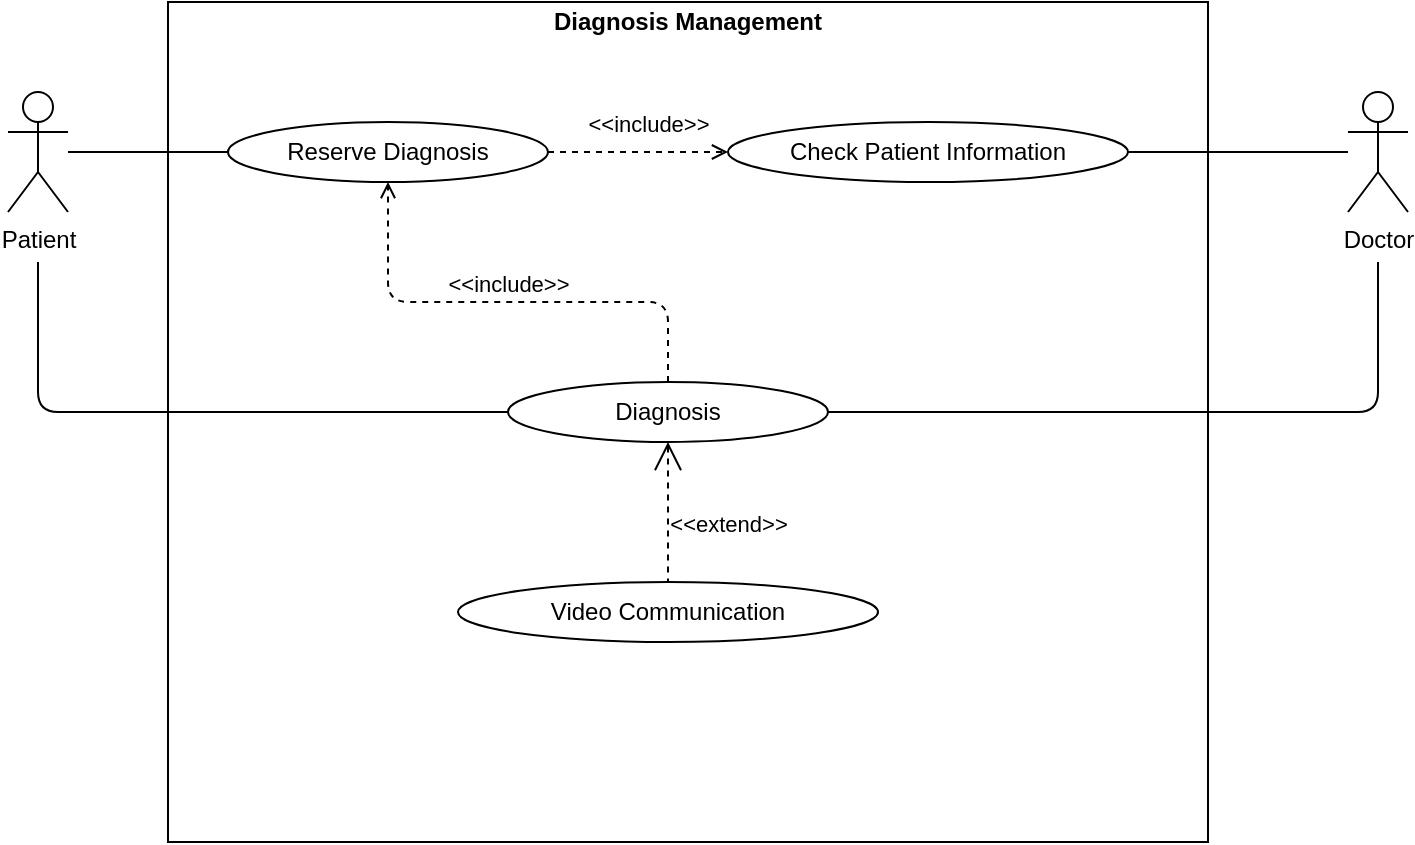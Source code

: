<mxfile version="13.9.9" type="device"><diagram id="f9_kFmap7iL-kR0q2ygJ" name="페이지-1"><mxGraphModel dx="905" dy="672" grid="1" gridSize="10" guides="1" tooltips="1" connect="1" arrows="1" fold="1" page="1" pageScale="1" pageWidth="827" pageHeight="1169" math="0" shadow="0"><root><mxCell id="0"/><mxCell id="1" parent="0"/><mxCell id="8cOYVsPHI5An_K0zpHF0-2" value="" style="rounded=0;whiteSpace=wrap;html=1;" vertex="1" parent="1"><mxGeometry x="160" y="100" width="520" height="420" as="geometry"/></mxCell><mxCell id="8cOYVsPHI5An_K0zpHF0-4" value="Doctor&lt;br&gt;" style="shape=umlActor;verticalLabelPosition=bottom;verticalAlign=top;html=1;outlineConnect=0;" vertex="1" parent="1"><mxGeometry x="750" y="145" width="30" height="60" as="geometry"/></mxCell><mxCell id="8cOYVsPHI5An_K0zpHF0-6" value="Patient&lt;br&gt;" style="shape=umlActor;verticalLabelPosition=bottom;verticalAlign=top;html=1;outlineConnect=0;" vertex="1" parent="1"><mxGeometry x="80" y="145" width="30" height="60" as="geometry"/></mxCell><mxCell id="8cOYVsPHI5An_K0zpHF0-13" value="Diagnosis Management" style="text;html=1;strokeColor=none;fillColor=none;align=center;verticalAlign=middle;whiteSpace=wrap;rounded=0;fontStyle=1" vertex="1" parent="1"><mxGeometry x="345" y="100" width="150" height="20" as="geometry"/></mxCell><mxCell id="8cOYVsPHI5An_K0zpHF0-26" value="Check Patient Information" style="ellipse;whiteSpace=wrap;html=1;" vertex="1" parent="1"><mxGeometry x="440" y="160" width="200" height="30" as="geometry"/></mxCell><mxCell id="8cOYVsPHI5An_K0zpHF0-27" value="Reserve Diagnosis" style="ellipse;whiteSpace=wrap;html=1;" vertex="1" parent="1"><mxGeometry x="190" y="160" width="160" height="30" as="geometry"/></mxCell><mxCell id="8cOYVsPHI5An_K0zpHF0-29" value="&amp;lt;&amp;lt;include&amp;gt;&amp;gt;" style="edgeStyle=none;html=1;endArrow=open;verticalAlign=bottom;dashed=1;labelBackgroundColor=none;" edge="1" parent="1" source="8cOYVsPHI5An_K0zpHF0-27" target="8cOYVsPHI5An_K0zpHF0-26"><mxGeometry x="0.111" y="5" width="160" relative="1" as="geometry"><mxPoint x="460" y="370" as="sourcePoint"/><mxPoint x="620" y="370" as="targetPoint"/><mxPoint as="offset"/></mxGeometry></mxCell><mxCell id="8cOYVsPHI5An_K0zpHF0-43" value="Diagnosis" style="ellipse;whiteSpace=wrap;html=1;" vertex="1" parent="1"><mxGeometry x="330" y="290" width="160" height="30" as="geometry"/></mxCell><mxCell id="8cOYVsPHI5An_K0zpHF0-44" value="Video Communication" style="ellipse;whiteSpace=wrap;html=1;" vertex="1" parent="1"><mxGeometry x="305" y="390" width="210" height="30" as="geometry"/></mxCell><mxCell id="8cOYVsPHI5An_K0zpHF0-46" value="&amp;lt;&amp;lt;extend&amp;gt;&amp;gt;" style="edgeStyle=none;html=1;startArrow=open;endArrow=none;startSize=12;verticalAlign=bottom;dashed=1;labelBackgroundColor=none;exitX=0.5;exitY=1;exitDx=0;exitDy=0;" edge="1" parent="1" source="8cOYVsPHI5An_K0zpHF0-43" target="8cOYVsPHI5An_K0zpHF0-44"><mxGeometry x="0.429" y="30" width="160" relative="1" as="geometry"><mxPoint x="320" y="360" as="sourcePoint"/><mxPoint x="480" y="360" as="targetPoint"/><mxPoint as="offset"/></mxGeometry></mxCell><mxCell id="8cOYVsPHI5An_K0zpHF0-47" value="&amp;lt;&amp;lt;include&amp;gt;&amp;gt;" style="edgeStyle=none;html=1;endArrow=open;verticalAlign=bottom;dashed=1;labelBackgroundColor=none;" edge="1" parent="1" source="8cOYVsPHI5An_K0zpHF0-43" target="8cOYVsPHI5An_K0zpHF0-27"><mxGeometry width="160" relative="1" as="geometry"><mxPoint x="320" y="360" as="sourcePoint"/><mxPoint x="480" y="360" as="targetPoint"/><Array as="points"><mxPoint x="410" y="250"/><mxPoint x="270" y="250"/></Array></mxGeometry></mxCell><mxCell id="8cOYVsPHI5An_K0zpHF0-48" value="" style="endArrow=none;html=1;" edge="1" parent="1" target="8cOYVsPHI5An_K0zpHF0-27"><mxGeometry width="50" height="50" relative="1" as="geometry"><mxPoint x="110" y="175" as="sourcePoint"/><mxPoint x="420" y="330" as="targetPoint"/></mxGeometry></mxCell><mxCell id="8cOYVsPHI5An_K0zpHF0-50" value="" style="endArrow=none;html=1;" edge="1" parent="1" source="8cOYVsPHI5An_K0zpHF0-26" target="8cOYVsPHI5An_K0zpHF0-4"><mxGeometry width="50" height="50" relative="1" as="geometry"><mxPoint x="370" y="380" as="sourcePoint"/><mxPoint x="420" y="330" as="targetPoint"/></mxGeometry></mxCell><mxCell id="8cOYVsPHI5An_K0zpHF0-51" value="" style="endArrow=none;html=1;" edge="1" parent="1" source="8cOYVsPHI5An_K0zpHF0-43"><mxGeometry width="50" height="50" relative="1" as="geometry"><mxPoint x="730" y="410" as="sourcePoint"/><mxPoint x="765" y="230" as="targetPoint"/><Array as="points"><mxPoint x="765" y="305"/></Array></mxGeometry></mxCell><mxCell id="8cOYVsPHI5An_K0zpHF0-52" value="" style="endArrow=none;html=1;" edge="1" parent="1" source="8cOYVsPHI5An_K0zpHF0-43"><mxGeometry width="50" height="50" relative="1" as="geometry"><mxPoint x="20" y="290" as="sourcePoint"/><mxPoint x="95" y="230" as="targetPoint"/><Array as="points"><mxPoint x="95" y="305"/></Array></mxGeometry></mxCell></root></mxGraphModel></diagram></mxfile>